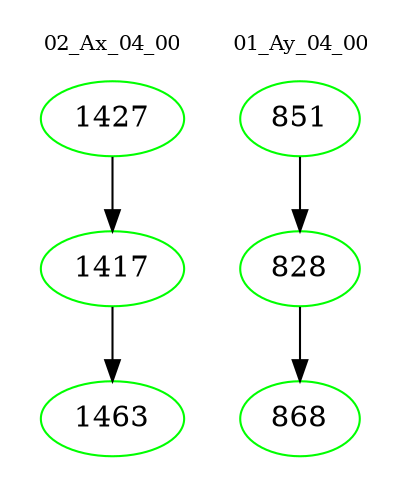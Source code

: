 digraph{
subgraph cluster_0 {
color = white
label = "02_Ax_04_00";
fontsize=10;
T0_1427 [label="1427", color="green"]
T0_1427 -> T0_1417 [color="black"]
T0_1417 [label="1417", color="green"]
T0_1417 -> T0_1463 [color="black"]
T0_1463 [label="1463", color="green"]
}
subgraph cluster_1 {
color = white
label = "01_Ay_04_00";
fontsize=10;
T1_851 [label="851", color="green"]
T1_851 -> T1_828 [color="black"]
T1_828 [label="828", color="green"]
T1_828 -> T1_868 [color="black"]
T1_868 [label="868", color="green"]
}
}
